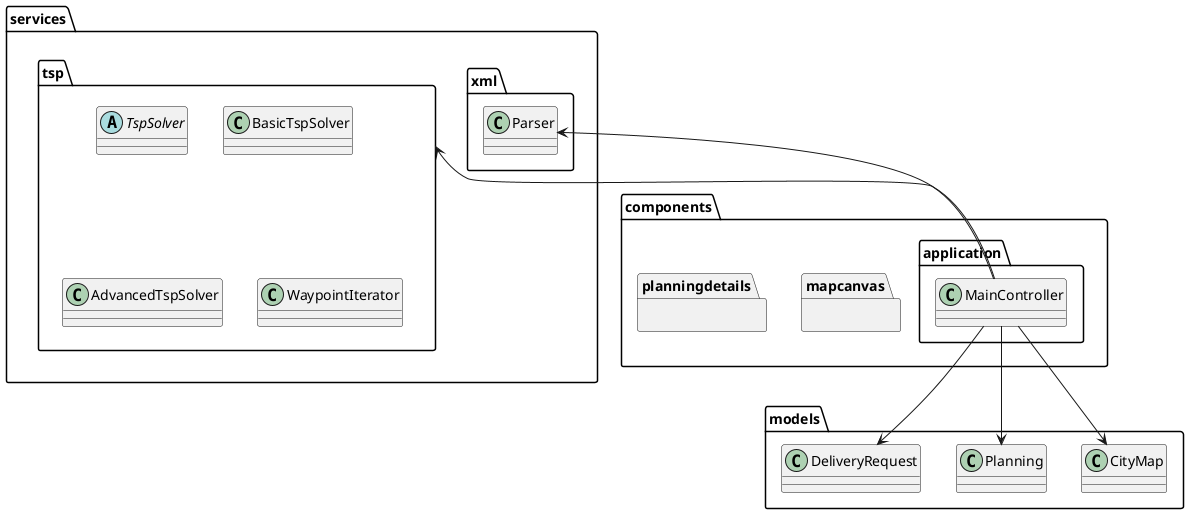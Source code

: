 @startuml

package services {
    package xml {
        class Parser {
        }
    }

    package tsp {
        abstract class TspSolver {
        }

        class BasicTspSolver {
        }

        class AdvancedTspSolver {
        }

        class WaypointIterator {
        }
    }
}

package models {
    class CityMap {
    }

    class Planning {
    }

    class DeliveryRequest {
    }
}

package components {
    package mapcanvas {
    }

    package planningdetails {
    }

    package application {
        class MainController {
        }
    }
}

MainController -up-> Parser
MainController -down-> CityMap
MainController -down-> Planning
MainController -down-> DeliveryRequest

MainController -up-> tsp

@enduml
